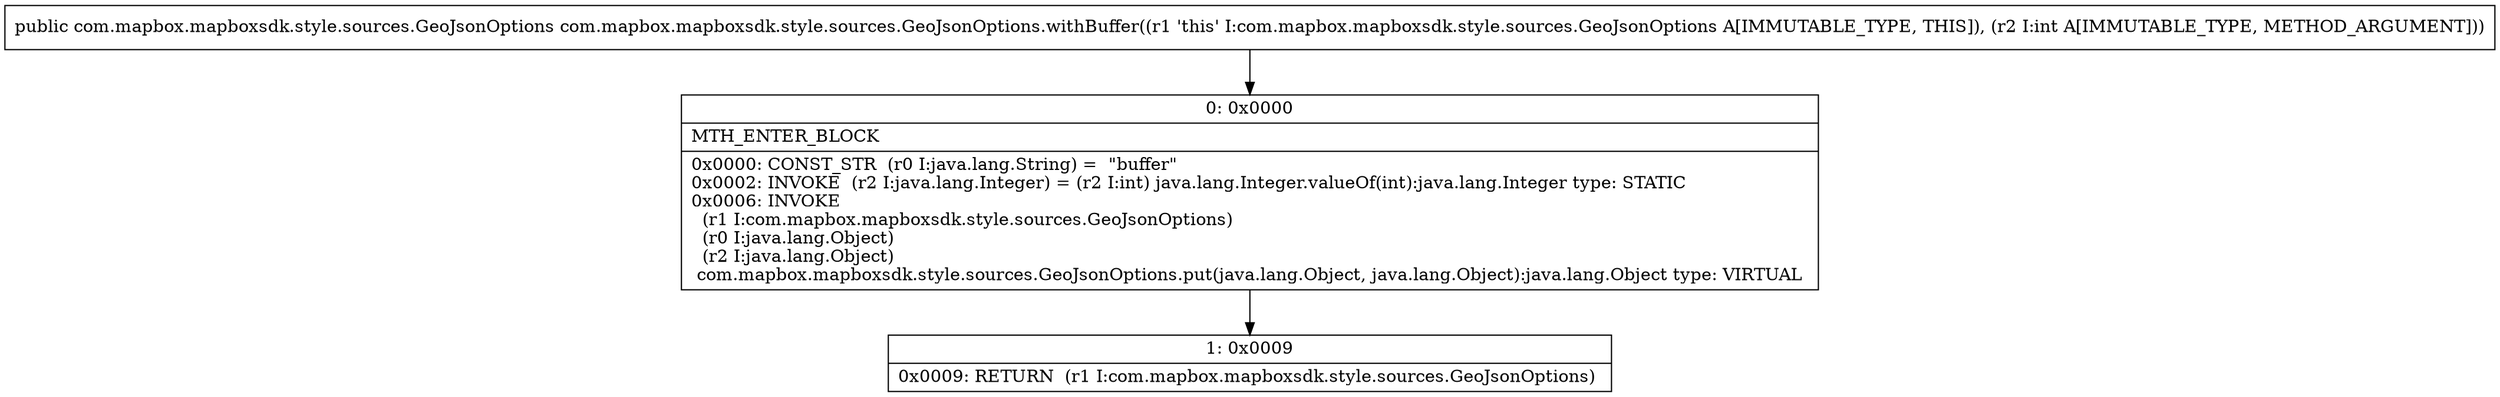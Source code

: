digraph "CFG forcom.mapbox.mapboxsdk.style.sources.GeoJsonOptions.withBuffer(I)Lcom\/mapbox\/mapboxsdk\/style\/sources\/GeoJsonOptions;" {
Node_0 [shape=record,label="{0\:\ 0x0000|MTH_ENTER_BLOCK\l|0x0000: CONST_STR  (r0 I:java.lang.String) =  \"buffer\" \l0x0002: INVOKE  (r2 I:java.lang.Integer) = (r2 I:int) java.lang.Integer.valueOf(int):java.lang.Integer type: STATIC \l0x0006: INVOKE  \l  (r1 I:com.mapbox.mapboxsdk.style.sources.GeoJsonOptions)\l  (r0 I:java.lang.Object)\l  (r2 I:java.lang.Object)\l com.mapbox.mapboxsdk.style.sources.GeoJsonOptions.put(java.lang.Object, java.lang.Object):java.lang.Object type: VIRTUAL \l}"];
Node_1 [shape=record,label="{1\:\ 0x0009|0x0009: RETURN  (r1 I:com.mapbox.mapboxsdk.style.sources.GeoJsonOptions) \l}"];
MethodNode[shape=record,label="{public com.mapbox.mapboxsdk.style.sources.GeoJsonOptions com.mapbox.mapboxsdk.style.sources.GeoJsonOptions.withBuffer((r1 'this' I:com.mapbox.mapboxsdk.style.sources.GeoJsonOptions A[IMMUTABLE_TYPE, THIS]), (r2 I:int A[IMMUTABLE_TYPE, METHOD_ARGUMENT])) }"];
MethodNode -> Node_0;
Node_0 -> Node_1;
}


